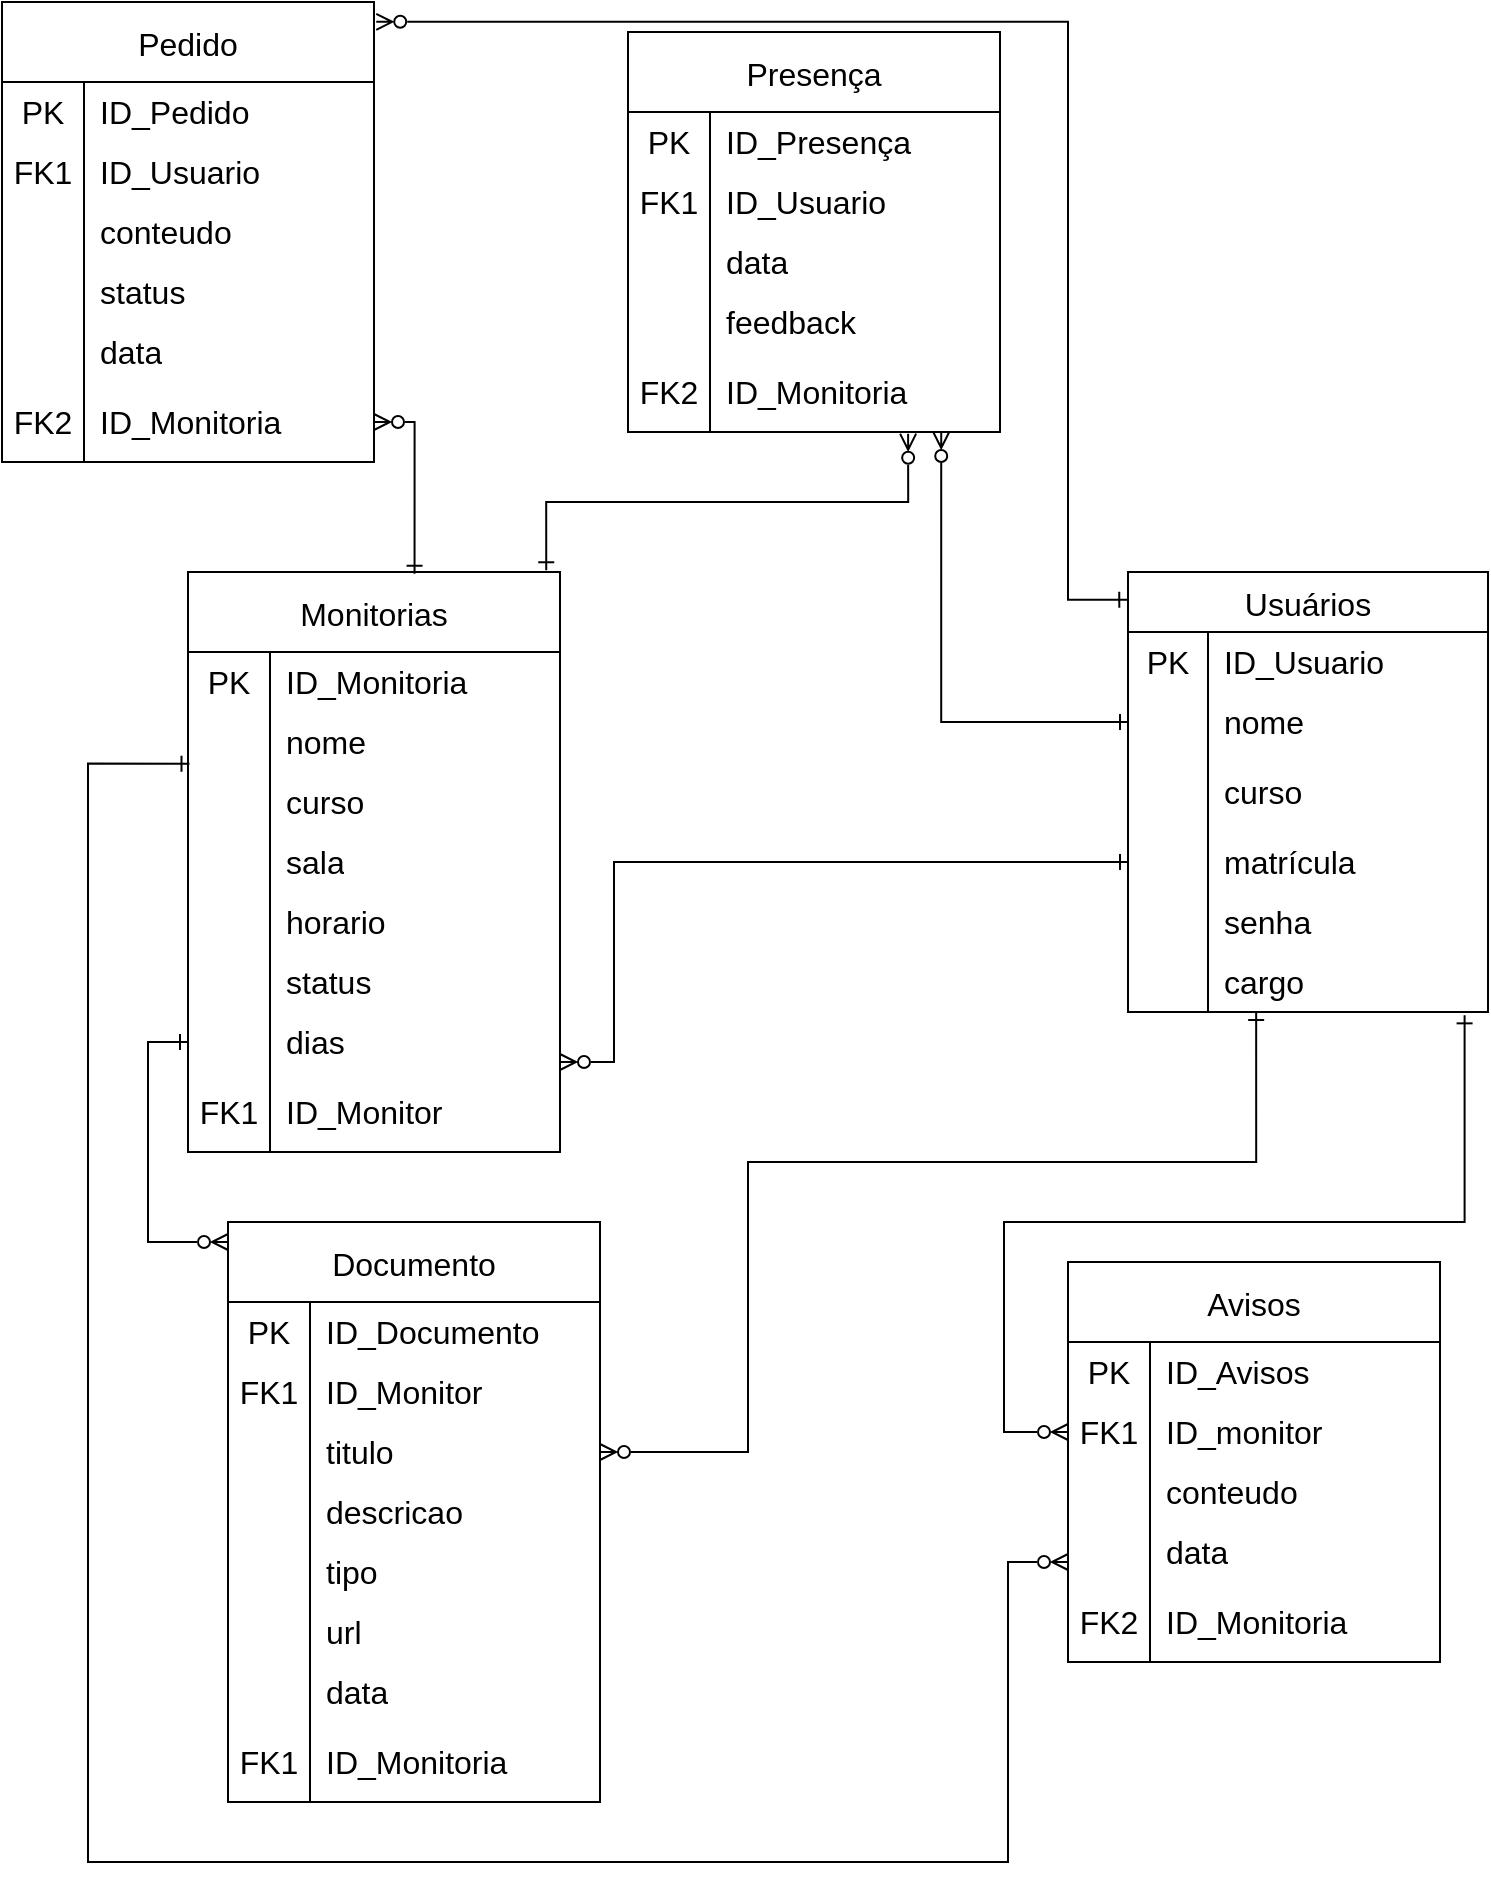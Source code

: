 <mxfile version="26.0.4">
  <diagram id="C5RBs43oDa-KdzZeNtuy" name="Page-1">
    <mxGraphModel dx="1442" dy="612" grid="1" gridSize="10" guides="1" tooltips="1" connect="1" arrows="1" fold="1" page="1" pageScale="1" pageWidth="827" pageHeight="1169" math="0" shadow="0">
      <root>
        <mxCell id="WIyWlLk6GJQsqaUBKTNV-0" />
        <mxCell id="WIyWlLk6GJQsqaUBKTNV-1" parent="WIyWlLk6GJQsqaUBKTNV-0" />
        <mxCell id="JU3mMP_-B4RgJ7NASJv0-0" value="Usuários" style="shape=table;startSize=30;container=1;collapsible=0;childLayout=tableLayout;fixedRows=1;rowLines=0;fontStyle=0;strokeColor=default;fontSize=16;" parent="WIyWlLk6GJQsqaUBKTNV-1" vertex="1">
          <mxGeometry x="590" y="315" width="180" height="220" as="geometry" />
        </mxCell>
        <mxCell id="JU3mMP_-B4RgJ7NASJv0-1" value="" style="shape=tableRow;horizontal=0;startSize=0;swimlaneHead=0;swimlaneBody=0;top=0;left=0;bottom=0;right=0;collapsible=0;dropTarget=0;fillColor=none;points=[[0,0.5],[1,0.5]];portConstraint=eastwest;strokeColor=inherit;fontSize=16;" parent="JU3mMP_-B4RgJ7NASJv0-0" vertex="1">
          <mxGeometry y="30" width="180" height="30" as="geometry" />
        </mxCell>
        <mxCell id="JU3mMP_-B4RgJ7NASJv0-2" value="PK" style="shape=partialRectangle;html=1;whiteSpace=wrap;connectable=0;fillColor=none;top=0;left=0;bottom=0;right=0;overflow=hidden;pointerEvents=1;strokeColor=inherit;fontSize=16;" parent="JU3mMP_-B4RgJ7NASJv0-1" vertex="1">
          <mxGeometry width="40" height="30" as="geometry">
            <mxRectangle width="40" height="30" as="alternateBounds" />
          </mxGeometry>
        </mxCell>
        <mxCell id="JU3mMP_-B4RgJ7NASJv0-3" value="ID_Usuario" style="shape=partialRectangle;html=1;whiteSpace=wrap;connectable=0;fillColor=none;top=0;left=0;bottom=0;right=0;align=left;spacingLeft=6;overflow=hidden;strokeColor=inherit;fontSize=16;" parent="JU3mMP_-B4RgJ7NASJv0-1" vertex="1">
          <mxGeometry x="40" width="140" height="30" as="geometry">
            <mxRectangle width="140" height="30" as="alternateBounds" />
          </mxGeometry>
        </mxCell>
        <mxCell id="JU3mMP_-B4RgJ7NASJv0-4" value="" style="shape=tableRow;horizontal=0;startSize=0;swimlaneHead=0;swimlaneBody=0;top=0;left=0;bottom=0;right=0;collapsible=0;dropTarget=0;fillColor=none;points=[[0,0.5],[1,0.5]];portConstraint=eastwest;strokeColor=inherit;fontSize=16;" parent="JU3mMP_-B4RgJ7NASJv0-0" vertex="1">
          <mxGeometry y="60" width="180" height="30" as="geometry" />
        </mxCell>
        <mxCell id="JU3mMP_-B4RgJ7NASJv0-5" value="" style="shape=partialRectangle;html=1;whiteSpace=wrap;connectable=0;fillColor=none;top=0;left=0;bottom=0;right=0;overflow=hidden;strokeColor=inherit;fontSize=16;" parent="JU3mMP_-B4RgJ7NASJv0-4" vertex="1">
          <mxGeometry width="40" height="30" as="geometry">
            <mxRectangle width="40" height="30" as="alternateBounds" />
          </mxGeometry>
        </mxCell>
        <mxCell id="JU3mMP_-B4RgJ7NASJv0-6" value="nome" style="shape=partialRectangle;html=1;whiteSpace=wrap;connectable=0;fillColor=none;top=0;left=0;bottom=0;right=0;align=left;spacingLeft=6;overflow=hidden;strokeColor=inherit;fontSize=16;" parent="JU3mMP_-B4RgJ7NASJv0-4" vertex="1">
          <mxGeometry x="40" width="140" height="30" as="geometry">
            <mxRectangle width="140" height="30" as="alternateBounds" />
          </mxGeometry>
        </mxCell>
        <mxCell id="JU3mMP_-B4RgJ7NASJv0-10" style="shape=tableRow;horizontal=0;startSize=0;swimlaneHead=0;swimlaneBody=0;top=0;left=0;bottom=0;right=0;collapsible=0;dropTarget=0;fillColor=none;points=[[0,0.5],[1,0.5]];portConstraint=eastwest;strokeColor=inherit;fontSize=16;" parent="JU3mMP_-B4RgJ7NASJv0-0" vertex="1">
          <mxGeometry y="90" width="180" height="40" as="geometry" />
        </mxCell>
        <mxCell id="JU3mMP_-B4RgJ7NASJv0-11" style="shape=partialRectangle;html=1;whiteSpace=wrap;connectable=0;fillColor=none;top=0;left=0;bottom=0;right=0;overflow=hidden;strokeColor=inherit;fontSize=16;" parent="JU3mMP_-B4RgJ7NASJv0-10" vertex="1">
          <mxGeometry width="40" height="40" as="geometry">
            <mxRectangle width="40" height="40" as="alternateBounds" />
          </mxGeometry>
        </mxCell>
        <mxCell id="JU3mMP_-B4RgJ7NASJv0-12" value="curso" style="shape=partialRectangle;html=1;whiteSpace=wrap;connectable=0;fillColor=none;top=0;left=0;bottom=0;right=0;align=left;spacingLeft=6;overflow=hidden;strokeColor=inherit;fontSize=16;" parent="JU3mMP_-B4RgJ7NASJv0-10" vertex="1">
          <mxGeometry x="40" width="140" height="40" as="geometry">
            <mxRectangle width="140" height="40" as="alternateBounds" />
          </mxGeometry>
        </mxCell>
        <mxCell id="m4w8iS2ZVK2ERI0gj8IS-0" style="shape=tableRow;horizontal=0;startSize=0;swimlaneHead=0;swimlaneBody=0;top=0;left=0;bottom=0;right=0;collapsible=0;dropTarget=0;fillColor=none;points=[[0,0.5],[1,0.5]];portConstraint=eastwest;strokeColor=inherit;fontSize=16;" parent="JU3mMP_-B4RgJ7NASJv0-0" vertex="1">
          <mxGeometry y="130" width="180" height="30" as="geometry" />
        </mxCell>
        <mxCell id="m4w8iS2ZVK2ERI0gj8IS-1" style="shape=partialRectangle;html=1;whiteSpace=wrap;connectable=0;fillColor=none;top=0;left=0;bottom=0;right=0;overflow=hidden;strokeColor=inherit;fontSize=16;" parent="m4w8iS2ZVK2ERI0gj8IS-0" vertex="1">
          <mxGeometry width="40" height="30" as="geometry">
            <mxRectangle width="40" height="30" as="alternateBounds" />
          </mxGeometry>
        </mxCell>
        <mxCell id="m4w8iS2ZVK2ERI0gj8IS-2" value="matrícula" style="shape=partialRectangle;html=1;whiteSpace=wrap;connectable=0;fillColor=none;top=0;left=0;bottom=0;right=0;align=left;spacingLeft=6;overflow=hidden;strokeColor=inherit;fontSize=16;" parent="m4w8iS2ZVK2ERI0gj8IS-0" vertex="1">
          <mxGeometry x="40" width="140" height="30" as="geometry">
            <mxRectangle width="140" height="30" as="alternateBounds" />
          </mxGeometry>
        </mxCell>
        <mxCell id="Z78j2aJNGGaOz6Y-Smdw-0" style="shape=tableRow;horizontal=0;startSize=0;swimlaneHead=0;swimlaneBody=0;top=0;left=0;bottom=0;right=0;collapsible=0;dropTarget=0;fillColor=none;points=[[0,0.5],[1,0.5]];portConstraint=eastwest;strokeColor=inherit;fontSize=16;" parent="JU3mMP_-B4RgJ7NASJv0-0" vertex="1">
          <mxGeometry y="160" width="180" height="30" as="geometry" />
        </mxCell>
        <mxCell id="Z78j2aJNGGaOz6Y-Smdw-1" style="shape=partialRectangle;html=1;whiteSpace=wrap;connectable=0;fillColor=none;top=0;left=0;bottom=0;right=0;overflow=hidden;strokeColor=inherit;fontSize=16;" parent="Z78j2aJNGGaOz6Y-Smdw-0" vertex="1">
          <mxGeometry width="40" height="30" as="geometry">
            <mxRectangle width="40" height="30" as="alternateBounds" />
          </mxGeometry>
        </mxCell>
        <mxCell id="Z78j2aJNGGaOz6Y-Smdw-2" value="senha" style="shape=partialRectangle;html=1;whiteSpace=wrap;connectable=0;fillColor=none;top=0;left=0;bottom=0;right=0;align=left;spacingLeft=6;overflow=hidden;strokeColor=inherit;fontSize=16;" parent="Z78j2aJNGGaOz6Y-Smdw-0" vertex="1">
          <mxGeometry x="40" width="140" height="30" as="geometry">
            <mxRectangle width="140" height="30" as="alternateBounds" />
          </mxGeometry>
        </mxCell>
        <mxCell id="m4w8iS2ZVK2ERI0gj8IS-6" style="shape=tableRow;horizontal=0;startSize=0;swimlaneHead=0;swimlaneBody=0;top=0;left=0;bottom=0;right=0;collapsible=0;dropTarget=0;fillColor=none;points=[[0,0.5],[1,0.5]];portConstraint=eastwest;strokeColor=inherit;fontSize=16;" parent="JU3mMP_-B4RgJ7NASJv0-0" vertex="1">
          <mxGeometry y="190" width="180" height="30" as="geometry" />
        </mxCell>
        <mxCell id="m4w8iS2ZVK2ERI0gj8IS-7" style="shape=partialRectangle;html=1;whiteSpace=wrap;connectable=0;fillColor=none;top=0;left=0;bottom=0;right=0;overflow=hidden;strokeColor=inherit;fontSize=16;" parent="m4w8iS2ZVK2ERI0gj8IS-6" vertex="1">
          <mxGeometry width="40" height="30" as="geometry">
            <mxRectangle width="40" height="30" as="alternateBounds" />
          </mxGeometry>
        </mxCell>
        <mxCell id="m4w8iS2ZVK2ERI0gj8IS-8" value="cargo" style="shape=partialRectangle;html=1;whiteSpace=wrap;connectable=0;fillColor=none;top=0;left=0;bottom=0;right=0;align=left;spacingLeft=6;overflow=hidden;strokeColor=inherit;fontSize=16;" parent="m4w8iS2ZVK2ERI0gj8IS-6" vertex="1">
          <mxGeometry x="40" width="140" height="30" as="geometry">
            <mxRectangle width="140" height="30" as="alternateBounds" />
          </mxGeometry>
        </mxCell>
        <mxCell id="m4w8iS2ZVK2ERI0gj8IS-9" value="Monitorias" style="shape=table;startSize=40;container=1;collapsible=0;childLayout=tableLayout;fixedRows=1;rowLines=0;fontStyle=0;strokeColor=default;fontSize=16;" parent="WIyWlLk6GJQsqaUBKTNV-1" vertex="1">
          <mxGeometry x="120" y="315" width="186" height="290" as="geometry" />
        </mxCell>
        <mxCell id="m4w8iS2ZVK2ERI0gj8IS-10" value="" style="shape=tableRow;horizontal=0;startSize=0;swimlaneHead=0;swimlaneBody=0;top=0;left=0;bottom=0;right=0;collapsible=0;dropTarget=0;fillColor=none;points=[[0,0.5],[1,0.5]];portConstraint=eastwest;strokeColor=inherit;fontSize=16;" parent="m4w8iS2ZVK2ERI0gj8IS-9" vertex="1">
          <mxGeometry y="40" width="186" height="30" as="geometry" />
        </mxCell>
        <mxCell id="m4w8iS2ZVK2ERI0gj8IS-11" value="PK" style="shape=partialRectangle;html=1;whiteSpace=wrap;connectable=0;fillColor=none;top=0;left=0;bottom=0;right=0;overflow=hidden;pointerEvents=1;strokeColor=inherit;fontSize=16;" parent="m4w8iS2ZVK2ERI0gj8IS-10" vertex="1">
          <mxGeometry width="41" height="30" as="geometry">
            <mxRectangle width="41" height="30" as="alternateBounds" />
          </mxGeometry>
        </mxCell>
        <mxCell id="m4w8iS2ZVK2ERI0gj8IS-12" value="ID_Monitoria" style="shape=partialRectangle;html=1;whiteSpace=wrap;connectable=0;fillColor=none;top=0;left=0;bottom=0;right=0;align=left;spacingLeft=6;overflow=hidden;strokeColor=inherit;fontSize=16;" parent="m4w8iS2ZVK2ERI0gj8IS-10" vertex="1">
          <mxGeometry x="41" width="145" height="30" as="geometry">
            <mxRectangle width="145" height="30" as="alternateBounds" />
          </mxGeometry>
        </mxCell>
        <mxCell id="m4w8iS2ZVK2ERI0gj8IS-13" value="" style="shape=tableRow;horizontal=0;startSize=0;swimlaneHead=0;swimlaneBody=0;top=0;left=0;bottom=0;right=0;collapsible=0;dropTarget=0;fillColor=none;points=[[0,0.5],[1,0.5]];portConstraint=eastwest;strokeColor=inherit;fontSize=16;" parent="m4w8iS2ZVK2ERI0gj8IS-9" vertex="1">
          <mxGeometry y="70" width="186" height="30" as="geometry" />
        </mxCell>
        <mxCell id="m4w8iS2ZVK2ERI0gj8IS-14" value="" style="shape=partialRectangle;html=1;whiteSpace=wrap;connectable=0;fillColor=none;top=0;left=0;bottom=0;right=0;overflow=hidden;strokeColor=inherit;fontSize=16;" parent="m4w8iS2ZVK2ERI0gj8IS-13" vertex="1">
          <mxGeometry width="41" height="30" as="geometry">
            <mxRectangle width="41" height="30" as="alternateBounds" />
          </mxGeometry>
        </mxCell>
        <mxCell id="m4w8iS2ZVK2ERI0gj8IS-15" value="nome" style="shape=partialRectangle;html=1;whiteSpace=wrap;connectable=0;fillColor=none;top=0;left=0;bottom=0;right=0;align=left;spacingLeft=6;overflow=hidden;strokeColor=inherit;fontSize=16;" parent="m4w8iS2ZVK2ERI0gj8IS-13" vertex="1">
          <mxGeometry x="41" width="145" height="30" as="geometry">
            <mxRectangle width="145" height="30" as="alternateBounds" />
          </mxGeometry>
        </mxCell>
        <mxCell id="m4w8iS2ZVK2ERI0gj8IS-16" value="" style="shape=tableRow;horizontal=0;startSize=0;swimlaneHead=0;swimlaneBody=0;top=0;left=0;bottom=0;right=0;collapsible=0;dropTarget=0;fillColor=none;points=[[0,0.5],[1,0.5]];portConstraint=eastwest;strokeColor=inherit;fontSize=16;" parent="m4w8iS2ZVK2ERI0gj8IS-9" vertex="1">
          <mxGeometry y="100" width="186" height="30" as="geometry" />
        </mxCell>
        <mxCell id="m4w8iS2ZVK2ERI0gj8IS-17" value="" style="shape=partialRectangle;html=1;whiteSpace=wrap;connectable=0;fillColor=none;top=0;left=0;bottom=0;right=0;overflow=hidden;strokeColor=inherit;fontSize=16;" parent="m4w8iS2ZVK2ERI0gj8IS-16" vertex="1">
          <mxGeometry width="41" height="30" as="geometry">
            <mxRectangle width="41" height="30" as="alternateBounds" />
          </mxGeometry>
        </mxCell>
        <mxCell id="m4w8iS2ZVK2ERI0gj8IS-18" value="curso" style="shape=partialRectangle;html=1;whiteSpace=wrap;connectable=0;fillColor=none;top=0;left=0;bottom=0;right=0;align=left;spacingLeft=6;overflow=hidden;strokeColor=inherit;fontSize=16;" parent="m4w8iS2ZVK2ERI0gj8IS-16" vertex="1">
          <mxGeometry x="41" width="145" height="30" as="geometry">
            <mxRectangle width="145" height="30" as="alternateBounds" />
          </mxGeometry>
        </mxCell>
        <mxCell id="77PuZ9h0UCfGoOhyIvFu-3" style="shape=tableRow;horizontal=0;startSize=0;swimlaneHead=0;swimlaneBody=0;top=0;left=0;bottom=0;right=0;collapsible=0;dropTarget=0;fillColor=none;points=[[0,0.5],[1,0.5]];portConstraint=eastwest;strokeColor=inherit;fontSize=16;" parent="m4w8iS2ZVK2ERI0gj8IS-9" vertex="1">
          <mxGeometry y="130" width="186" height="30" as="geometry" />
        </mxCell>
        <mxCell id="77PuZ9h0UCfGoOhyIvFu-4" style="shape=partialRectangle;html=1;whiteSpace=wrap;connectable=0;fillColor=none;top=0;left=0;bottom=0;right=0;overflow=hidden;strokeColor=inherit;fontSize=16;" parent="77PuZ9h0UCfGoOhyIvFu-3" vertex="1">
          <mxGeometry width="41" height="30" as="geometry">
            <mxRectangle width="41" height="30" as="alternateBounds" />
          </mxGeometry>
        </mxCell>
        <mxCell id="77PuZ9h0UCfGoOhyIvFu-5" value="sala" style="shape=partialRectangle;html=1;whiteSpace=wrap;connectable=0;fillColor=none;top=0;left=0;bottom=0;right=0;align=left;spacingLeft=6;overflow=hidden;strokeColor=inherit;fontSize=16;" parent="77PuZ9h0UCfGoOhyIvFu-3" vertex="1">
          <mxGeometry x="41" width="145" height="30" as="geometry">
            <mxRectangle width="145" height="30" as="alternateBounds" />
          </mxGeometry>
        </mxCell>
        <mxCell id="77PuZ9h0UCfGoOhyIvFu-6" style="shape=tableRow;horizontal=0;startSize=0;swimlaneHead=0;swimlaneBody=0;top=0;left=0;bottom=0;right=0;collapsible=0;dropTarget=0;fillColor=none;points=[[0,0.5],[1,0.5]];portConstraint=eastwest;strokeColor=inherit;fontSize=16;" parent="m4w8iS2ZVK2ERI0gj8IS-9" vertex="1">
          <mxGeometry y="160" width="186" height="30" as="geometry" />
        </mxCell>
        <mxCell id="77PuZ9h0UCfGoOhyIvFu-7" style="shape=partialRectangle;html=1;whiteSpace=wrap;connectable=0;fillColor=none;top=0;left=0;bottom=0;right=0;overflow=hidden;strokeColor=inherit;fontSize=16;" parent="77PuZ9h0UCfGoOhyIvFu-6" vertex="1">
          <mxGeometry width="41" height="30" as="geometry">
            <mxRectangle width="41" height="30" as="alternateBounds" />
          </mxGeometry>
        </mxCell>
        <mxCell id="77PuZ9h0UCfGoOhyIvFu-8" value="horario" style="shape=partialRectangle;html=1;whiteSpace=wrap;connectable=0;fillColor=none;top=0;left=0;bottom=0;right=0;align=left;spacingLeft=6;overflow=hidden;strokeColor=inherit;fontSize=16;" parent="77PuZ9h0UCfGoOhyIvFu-6" vertex="1">
          <mxGeometry x="41" width="145" height="30" as="geometry">
            <mxRectangle width="145" height="30" as="alternateBounds" />
          </mxGeometry>
        </mxCell>
        <mxCell id="31cqdNjNfI6xvT71qop8-0" style="shape=tableRow;horizontal=0;startSize=0;swimlaneHead=0;swimlaneBody=0;top=0;left=0;bottom=0;right=0;collapsible=0;dropTarget=0;fillColor=none;points=[[0,0.5],[1,0.5]];portConstraint=eastwest;strokeColor=inherit;fontSize=16;" parent="m4w8iS2ZVK2ERI0gj8IS-9" vertex="1">
          <mxGeometry y="190" width="186" height="30" as="geometry" />
        </mxCell>
        <mxCell id="31cqdNjNfI6xvT71qop8-1" style="shape=partialRectangle;html=1;whiteSpace=wrap;connectable=0;fillColor=none;top=0;left=0;bottom=0;right=0;overflow=hidden;strokeColor=inherit;fontSize=16;" parent="31cqdNjNfI6xvT71qop8-0" vertex="1">
          <mxGeometry width="41" height="30" as="geometry">
            <mxRectangle width="41" height="30" as="alternateBounds" />
          </mxGeometry>
        </mxCell>
        <mxCell id="31cqdNjNfI6xvT71qop8-2" value="status" style="shape=partialRectangle;html=1;whiteSpace=wrap;connectable=0;fillColor=none;top=0;left=0;bottom=0;right=0;align=left;spacingLeft=6;overflow=hidden;strokeColor=inherit;fontSize=16;" parent="31cqdNjNfI6xvT71qop8-0" vertex="1">
          <mxGeometry x="41" width="145" height="30" as="geometry">
            <mxRectangle width="145" height="30" as="alternateBounds" />
          </mxGeometry>
        </mxCell>
        <mxCell id="yktCozV0kzK8QpMwh6Iu-0" style="shape=tableRow;horizontal=0;startSize=0;swimlaneHead=0;swimlaneBody=0;top=0;left=0;bottom=0;right=0;collapsible=0;dropTarget=0;fillColor=none;points=[[0,0.5],[1,0.5]];portConstraint=eastwest;strokeColor=inherit;fontSize=16;" parent="m4w8iS2ZVK2ERI0gj8IS-9" vertex="1">
          <mxGeometry y="220" width="186" height="30" as="geometry" />
        </mxCell>
        <mxCell id="yktCozV0kzK8QpMwh6Iu-1" style="shape=partialRectangle;html=1;whiteSpace=wrap;connectable=0;fillColor=none;top=0;left=0;bottom=0;right=0;overflow=hidden;strokeColor=inherit;fontSize=16;" parent="yktCozV0kzK8QpMwh6Iu-0" vertex="1">
          <mxGeometry width="41" height="30" as="geometry">
            <mxRectangle width="41" height="30" as="alternateBounds" />
          </mxGeometry>
        </mxCell>
        <mxCell id="yktCozV0kzK8QpMwh6Iu-2" value="dias" style="shape=partialRectangle;html=1;whiteSpace=wrap;connectable=0;fillColor=none;top=0;left=0;bottom=0;right=0;align=left;spacingLeft=6;overflow=hidden;strokeColor=inherit;fontSize=16;" parent="yktCozV0kzK8QpMwh6Iu-0" vertex="1">
          <mxGeometry x="41" width="145" height="30" as="geometry">
            <mxRectangle width="145" height="30" as="alternateBounds" />
          </mxGeometry>
        </mxCell>
        <mxCell id="m4w8iS2ZVK2ERI0gj8IS-19" style="shape=tableRow;horizontal=0;startSize=0;swimlaneHead=0;swimlaneBody=0;top=0;left=0;bottom=0;right=0;collapsible=0;dropTarget=0;fillColor=none;points=[[0,0.5],[1,0.5]];portConstraint=eastwest;strokeColor=inherit;fontSize=16;" parent="m4w8iS2ZVK2ERI0gj8IS-9" vertex="1">
          <mxGeometry y="250" width="186" height="40" as="geometry" />
        </mxCell>
        <mxCell id="m4w8iS2ZVK2ERI0gj8IS-20" value="FK1" style="shape=partialRectangle;html=1;whiteSpace=wrap;connectable=0;fillColor=none;top=0;left=0;bottom=0;right=0;overflow=hidden;strokeColor=inherit;fontSize=16;" parent="m4w8iS2ZVK2ERI0gj8IS-19" vertex="1">
          <mxGeometry width="41" height="40" as="geometry">
            <mxRectangle width="41" height="40" as="alternateBounds" />
          </mxGeometry>
        </mxCell>
        <mxCell id="m4w8iS2ZVK2ERI0gj8IS-21" value="ID_Monitor" style="shape=partialRectangle;html=1;whiteSpace=wrap;connectable=0;fillColor=none;top=0;left=0;bottom=0;right=0;align=left;spacingLeft=6;overflow=hidden;strokeColor=inherit;fontSize=16;" parent="m4w8iS2ZVK2ERI0gj8IS-19" vertex="1">
          <mxGeometry x="41" width="145" height="40" as="geometry">
            <mxRectangle width="145" height="40" as="alternateBounds" />
          </mxGeometry>
        </mxCell>
        <mxCell id="PUIH8ed5pdRq6CB4zG9S-23" value="Documento" style="shape=table;startSize=40;container=1;collapsible=0;childLayout=tableLayout;fixedRows=1;rowLines=0;fontStyle=0;strokeColor=default;fontSize=16;" parent="WIyWlLk6GJQsqaUBKTNV-1" vertex="1">
          <mxGeometry x="140" y="640" width="186" height="290" as="geometry" />
        </mxCell>
        <mxCell id="PUIH8ed5pdRq6CB4zG9S-24" value="" style="shape=tableRow;horizontal=0;startSize=0;swimlaneHead=0;swimlaneBody=0;top=0;left=0;bottom=0;right=0;collapsible=0;dropTarget=0;fillColor=none;points=[[0,0.5],[1,0.5]];portConstraint=eastwest;strokeColor=inherit;fontSize=16;" parent="PUIH8ed5pdRq6CB4zG9S-23" vertex="1">
          <mxGeometry y="40" width="186" height="30" as="geometry" />
        </mxCell>
        <mxCell id="PUIH8ed5pdRq6CB4zG9S-25" value="PK" style="shape=partialRectangle;html=1;whiteSpace=wrap;connectable=0;fillColor=none;top=0;left=0;bottom=0;right=0;overflow=hidden;pointerEvents=1;strokeColor=inherit;fontSize=16;" parent="PUIH8ed5pdRq6CB4zG9S-24" vertex="1">
          <mxGeometry width="41" height="30" as="geometry">
            <mxRectangle width="41" height="30" as="alternateBounds" />
          </mxGeometry>
        </mxCell>
        <mxCell id="PUIH8ed5pdRq6CB4zG9S-26" value="ID_Documento" style="shape=partialRectangle;html=1;whiteSpace=wrap;connectable=0;fillColor=none;top=0;left=0;bottom=0;right=0;align=left;spacingLeft=6;overflow=hidden;strokeColor=inherit;fontSize=16;" parent="PUIH8ed5pdRq6CB4zG9S-24" vertex="1">
          <mxGeometry x="41" width="145" height="30" as="geometry">
            <mxRectangle width="145" height="30" as="alternateBounds" />
          </mxGeometry>
        </mxCell>
        <mxCell id="PUIH8ed5pdRq6CB4zG9S-27" value="" style="shape=tableRow;horizontal=0;startSize=0;swimlaneHead=0;swimlaneBody=0;top=0;left=0;bottom=0;right=0;collapsible=0;dropTarget=0;fillColor=none;points=[[0,0.5],[1,0.5]];portConstraint=eastwest;strokeColor=inherit;fontSize=16;" parent="PUIH8ed5pdRq6CB4zG9S-23" vertex="1">
          <mxGeometry y="70" width="186" height="30" as="geometry" />
        </mxCell>
        <mxCell id="PUIH8ed5pdRq6CB4zG9S-28" value="FK1" style="shape=partialRectangle;html=1;whiteSpace=wrap;connectable=0;fillColor=none;top=0;left=0;bottom=0;right=0;overflow=hidden;strokeColor=inherit;fontSize=16;" parent="PUIH8ed5pdRq6CB4zG9S-27" vertex="1">
          <mxGeometry width="41" height="30" as="geometry">
            <mxRectangle width="41" height="30" as="alternateBounds" />
          </mxGeometry>
        </mxCell>
        <mxCell id="PUIH8ed5pdRq6CB4zG9S-29" value="ID_Monitor" style="shape=partialRectangle;html=1;whiteSpace=wrap;connectable=0;fillColor=none;top=0;left=0;bottom=0;right=0;align=left;spacingLeft=6;overflow=hidden;strokeColor=inherit;fontSize=16;" parent="PUIH8ed5pdRq6CB4zG9S-27" vertex="1">
          <mxGeometry x="41" width="145" height="30" as="geometry">
            <mxRectangle width="145" height="30" as="alternateBounds" />
          </mxGeometry>
        </mxCell>
        <mxCell id="PUIH8ed5pdRq6CB4zG9S-30" value="" style="shape=tableRow;horizontal=0;startSize=0;swimlaneHead=0;swimlaneBody=0;top=0;left=0;bottom=0;right=0;collapsible=0;dropTarget=0;fillColor=none;points=[[0,0.5],[1,0.5]];portConstraint=eastwest;strokeColor=inherit;fontSize=16;" parent="PUIH8ed5pdRq6CB4zG9S-23" vertex="1">
          <mxGeometry y="100" width="186" height="30" as="geometry" />
        </mxCell>
        <mxCell id="PUIH8ed5pdRq6CB4zG9S-31" value="" style="shape=partialRectangle;html=1;whiteSpace=wrap;connectable=0;fillColor=none;top=0;left=0;bottom=0;right=0;overflow=hidden;strokeColor=inherit;fontSize=16;" parent="PUIH8ed5pdRq6CB4zG9S-30" vertex="1">
          <mxGeometry width="41" height="30" as="geometry">
            <mxRectangle width="41" height="30" as="alternateBounds" />
          </mxGeometry>
        </mxCell>
        <mxCell id="PUIH8ed5pdRq6CB4zG9S-32" value="titulo" style="shape=partialRectangle;html=1;whiteSpace=wrap;connectable=0;fillColor=none;top=0;left=0;bottom=0;right=0;align=left;spacingLeft=6;overflow=hidden;strokeColor=inherit;fontSize=16;" parent="PUIH8ed5pdRq6CB4zG9S-30" vertex="1">
          <mxGeometry x="41" width="145" height="30" as="geometry">
            <mxRectangle width="145" height="30" as="alternateBounds" />
          </mxGeometry>
        </mxCell>
        <mxCell id="PUIH8ed5pdRq6CB4zG9S-33" style="shape=tableRow;horizontal=0;startSize=0;swimlaneHead=0;swimlaneBody=0;top=0;left=0;bottom=0;right=0;collapsible=0;dropTarget=0;fillColor=none;points=[[0,0.5],[1,0.5]];portConstraint=eastwest;strokeColor=inherit;fontSize=16;" parent="PUIH8ed5pdRq6CB4zG9S-23" vertex="1">
          <mxGeometry y="130" width="186" height="30" as="geometry" />
        </mxCell>
        <mxCell id="PUIH8ed5pdRq6CB4zG9S-34" style="shape=partialRectangle;html=1;whiteSpace=wrap;connectable=0;fillColor=none;top=0;left=0;bottom=0;right=0;overflow=hidden;strokeColor=inherit;fontSize=16;" parent="PUIH8ed5pdRq6CB4zG9S-33" vertex="1">
          <mxGeometry width="41" height="30" as="geometry">
            <mxRectangle width="41" height="30" as="alternateBounds" />
          </mxGeometry>
        </mxCell>
        <mxCell id="PUIH8ed5pdRq6CB4zG9S-35" value="descricao" style="shape=partialRectangle;html=1;whiteSpace=wrap;connectable=0;fillColor=none;top=0;left=0;bottom=0;right=0;align=left;spacingLeft=6;overflow=hidden;strokeColor=inherit;fontSize=16;" parent="PUIH8ed5pdRq6CB4zG9S-33" vertex="1">
          <mxGeometry x="41" width="145" height="30" as="geometry">
            <mxRectangle width="145" height="30" as="alternateBounds" />
          </mxGeometry>
        </mxCell>
        <mxCell id="PUIH8ed5pdRq6CB4zG9S-129" style="shape=tableRow;horizontal=0;startSize=0;swimlaneHead=0;swimlaneBody=0;top=0;left=0;bottom=0;right=0;collapsible=0;dropTarget=0;fillColor=none;points=[[0,0.5],[1,0.5]];portConstraint=eastwest;strokeColor=inherit;fontSize=16;" parent="PUIH8ed5pdRq6CB4zG9S-23" vertex="1">
          <mxGeometry y="160" width="186" height="30" as="geometry" />
        </mxCell>
        <mxCell id="PUIH8ed5pdRq6CB4zG9S-130" style="shape=partialRectangle;html=1;whiteSpace=wrap;connectable=0;fillColor=none;top=0;left=0;bottom=0;right=0;overflow=hidden;strokeColor=inherit;fontSize=16;" parent="PUIH8ed5pdRq6CB4zG9S-129" vertex="1">
          <mxGeometry width="41" height="30" as="geometry">
            <mxRectangle width="41" height="30" as="alternateBounds" />
          </mxGeometry>
        </mxCell>
        <mxCell id="PUIH8ed5pdRq6CB4zG9S-131" value="tipo" style="shape=partialRectangle;html=1;whiteSpace=wrap;connectable=0;fillColor=none;top=0;left=0;bottom=0;right=0;align=left;spacingLeft=6;overflow=hidden;strokeColor=inherit;fontSize=16;" parent="PUIH8ed5pdRq6CB4zG9S-129" vertex="1">
          <mxGeometry x="41" width="145" height="30" as="geometry">
            <mxRectangle width="145" height="30" as="alternateBounds" />
          </mxGeometry>
        </mxCell>
        <mxCell id="PUIH8ed5pdRq6CB4zG9S-126" style="shape=tableRow;horizontal=0;startSize=0;swimlaneHead=0;swimlaneBody=0;top=0;left=0;bottom=0;right=0;collapsible=0;dropTarget=0;fillColor=none;points=[[0,0.5],[1,0.5]];portConstraint=eastwest;strokeColor=inherit;fontSize=16;" parent="PUIH8ed5pdRq6CB4zG9S-23" vertex="1">
          <mxGeometry y="190" width="186" height="30" as="geometry" />
        </mxCell>
        <mxCell id="PUIH8ed5pdRq6CB4zG9S-127" style="shape=partialRectangle;html=1;whiteSpace=wrap;connectable=0;fillColor=none;top=0;left=0;bottom=0;right=0;overflow=hidden;strokeColor=inherit;fontSize=16;" parent="PUIH8ed5pdRq6CB4zG9S-126" vertex="1">
          <mxGeometry width="41" height="30" as="geometry">
            <mxRectangle width="41" height="30" as="alternateBounds" />
          </mxGeometry>
        </mxCell>
        <mxCell id="PUIH8ed5pdRq6CB4zG9S-128" value="url" style="shape=partialRectangle;html=1;whiteSpace=wrap;connectable=0;fillColor=none;top=0;left=0;bottom=0;right=0;align=left;spacingLeft=6;overflow=hidden;strokeColor=inherit;fontSize=16;" parent="PUIH8ed5pdRq6CB4zG9S-126" vertex="1">
          <mxGeometry x="41" width="145" height="30" as="geometry">
            <mxRectangle width="145" height="30" as="alternateBounds" />
          </mxGeometry>
        </mxCell>
        <mxCell id="PUIH8ed5pdRq6CB4zG9S-123" style="shape=tableRow;horizontal=0;startSize=0;swimlaneHead=0;swimlaneBody=0;top=0;left=0;bottom=0;right=0;collapsible=0;dropTarget=0;fillColor=none;points=[[0,0.5],[1,0.5]];portConstraint=eastwest;strokeColor=inherit;fontSize=16;" parent="PUIH8ed5pdRq6CB4zG9S-23" vertex="1">
          <mxGeometry y="220" width="186" height="30" as="geometry" />
        </mxCell>
        <mxCell id="PUIH8ed5pdRq6CB4zG9S-124" style="shape=partialRectangle;html=1;whiteSpace=wrap;connectable=0;fillColor=none;top=0;left=0;bottom=0;right=0;overflow=hidden;strokeColor=inherit;fontSize=16;" parent="PUIH8ed5pdRq6CB4zG9S-123" vertex="1">
          <mxGeometry width="41" height="30" as="geometry">
            <mxRectangle width="41" height="30" as="alternateBounds" />
          </mxGeometry>
        </mxCell>
        <mxCell id="PUIH8ed5pdRq6CB4zG9S-125" value="data" style="shape=partialRectangle;html=1;whiteSpace=wrap;connectable=0;fillColor=none;top=0;left=0;bottom=0;right=0;align=left;spacingLeft=6;overflow=hidden;strokeColor=inherit;fontSize=16;" parent="PUIH8ed5pdRq6CB4zG9S-123" vertex="1">
          <mxGeometry x="41" width="145" height="30" as="geometry">
            <mxRectangle width="145" height="30" as="alternateBounds" />
          </mxGeometry>
        </mxCell>
        <mxCell id="PUIH8ed5pdRq6CB4zG9S-36" style="shape=tableRow;horizontal=0;startSize=0;swimlaneHead=0;swimlaneBody=0;top=0;left=0;bottom=0;right=0;collapsible=0;dropTarget=0;fillColor=none;points=[[0,0.5],[1,0.5]];portConstraint=eastwest;strokeColor=inherit;fontSize=16;" parent="PUIH8ed5pdRq6CB4zG9S-23" vertex="1">
          <mxGeometry y="250" width="186" height="40" as="geometry" />
        </mxCell>
        <mxCell id="PUIH8ed5pdRq6CB4zG9S-37" value="FK1" style="shape=partialRectangle;html=1;whiteSpace=wrap;connectable=0;fillColor=none;top=0;left=0;bottom=0;right=0;overflow=hidden;strokeColor=inherit;fontSize=16;" parent="PUIH8ed5pdRq6CB4zG9S-36" vertex="1">
          <mxGeometry width="41" height="40" as="geometry">
            <mxRectangle width="41" height="40" as="alternateBounds" />
          </mxGeometry>
        </mxCell>
        <mxCell id="PUIH8ed5pdRq6CB4zG9S-38" value="ID_Monitoria" style="shape=partialRectangle;html=1;whiteSpace=wrap;connectable=0;fillColor=none;top=0;left=0;bottom=0;right=0;align=left;spacingLeft=6;overflow=hidden;strokeColor=inherit;fontSize=16;" parent="PUIH8ed5pdRq6CB4zG9S-36" vertex="1">
          <mxGeometry x="41" width="145" height="40" as="geometry">
            <mxRectangle width="145" height="40" as="alternateBounds" />
          </mxGeometry>
        </mxCell>
        <mxCell id="PUIH8ed5pdRq6CB4zG9S-71" value="Presença" style="shape=table;startSize=40;container=1;collapsible=0;childLayout=tableLayout;fixedRows=1;rowLines=0;fontStyle=0;strokeColor=default;fontSize=16;" parent="WIyWlLk6GJQsqaUBKTNV-1" vertex="1">
          <mxGeometry x="340" y="45" width="186" height="200" as="geometry" />
        </mxCell>
        <mxCell id="PUIH8ed5pdRq6CB4zG9S-72" value="" style="shape=tableRow;horizontal=0;startSize=0;swimlaneHead=0;swimlaneBody=0;top=0;left=0;bottom=0;right=0;collapsible=0;dropTarget=0;fillColor=none;points=[[0,0.5],[1,0.5]];portConstraint=eastwest;strokeColor=inherit;fontSize=16;" parent="PUIH8ed5pdRq6CB4zG9S-71" vertex="1">
          <mxGeometry y="40" width="186" height="30" as="geometry" />
        </mxCell>
        <mxCell id="PUIH8ed5pdRq6CB4zG9S-73" value="PK" style="shape=partialRectangle;html=1;whiteSpace=wrap;connectable=0;fillColor=none;top=0;left=0;bottom=0;right=0;overflow=hidden;pointerEvents=1;strokeColor=inherit;fontSize=16;" parent="PUIH8ed5pdRq6CB4zG9S-72" vertex="1">
          <mxGeometry width="41" height="30" as="geometry">
            <mxRectangle width="41" height="30" as="alternateBounds" />
          </mxGeometry>
        </mxCell>
        <mxCell id="PUIH8ed5pdRq6CB4zG9S-74" value="ID_Presença" style="shape=partialRectangle;html=1;whiteSpace=wrap;connectable=0;fillColor=none;top=0;left=0;bottom=0;right=0;align=left;spacingLeft=6;overflow=hidden;strokeColor=inherit;fontSize=16;" parent="PUIH8ed5pdRq6CB4zG9S-72" vertex="1">
          <mxGeometry x="41" width="145" height="30" as="geometry">
            <mxRectangle width="145" height="30" as="alternateBounds" />
          </mxGeometry>
        </mxCell>
        <mxCell id="PUIH8ed5pdRq6CB4zG9S-75" value="" style="shape=tableRow;horizontal=0;startSize=0;swimlaneHead=0;swimlaneBody=0;top=0;left=0;bottom=0;right=0;collapsible=0;dropTarget=0;fillColor=none;points=[[0,0.5],[1,0.5]];portConstraint=eastwest;strokeColor=inherit;fontSize=16;" parent="PUIH8ed5pdRq6CB4zG9S-71" vertex="1">
          <mxGeometry y="70" width="186" height="30" as="geometry" />
        </mxCell>
        <mxCell id="PUIH8ed5pdRq6CB4zG9S-76" value="FK1" style="shape=partialRectangle;html=1;whiteSpace=wrap;connectable=0;fillColor=none;top=0;left=0;bottom=0;right=0;overflow=hidden;strokeColor=inherit;fontSize=16;" parent="PUIH8ed5pdRq6CB4zG9S-75" vertex="1">
          <mxGeometry width="41" height="30" as="geometry">
            <mxRectangle width="41" height="30" as="alternateBounds" />
          </mxGeometry>
        </mxCell>
        <mxCell id="PUIH8ed5pdRq6CB4zG9S-77" value="ID_Usuario" style="shape=partialRectangle;html=1;whiteSpace=wrap;connectable=0;fillColor=none;top=0;left=0;bottom=0;right=0;align=left;spacingLeft=6;overflow=hidden;strokeColor=inherit;fontSize=16;" parent="PUIH8ed5pdRq6CB4zG9S-75" vertex="1">
          <mxGeometry x="41" width="145" height="30" as="geometry">
            <mxRectangle width="145" height="30" as="alternateBounds" />
          </mxGeometry>
        </mxCell>
        <mxCell id="PUIH8ed5pdRq6CB4zG9S-78" value="" style="shape=tableRow;horizontal=0;startSize=0;swimlaneHead=0;swimlaneBody=0;top=0;left=0;bottom=0;right=0;collapsible=0;dropTarget=0;fillColor=none;points=[[0,0.5],[1,0.5]];portConstraint=eastwest;strokeColor=inherit;fontSize=16;" parent="PUIH8ed5pdRq6CB4zG9S-71" vertex="1">
          <mxGeometry y="100" width="186" height="30" as="geometry" />
        </mxCell>
        <mxCell id="PUIH8ed5pdRq6CB4zG9S-79" value="" style="shape=partialRectangle;html=1;whiteSpace=wrap;connectable=0;fillColor=none;top=0;left=0;bottom=0;right=0;overflow=hidden;strokeColor=inherit;fontSize=16;" parent="PUIH8ed5pdRq6CB4zG9S-78" vertex="1">
          <mxGeometry width="41" height="30" as="geometry">
            <mxRectangle width="41" height="30" as="alternateBounds" />
          </mxGeometry>
        </mxCell>
        <mxCell id="PUIH8ed5pdRq6CB4zG9S-80" value="data" style="shape=partialRectangle;html=1;whiteSpace=wrap;connectable=0;fillColor=none;top=0;left=0;bottom=0;right=0;align=left;spacingLeft=6;overflow=hidden;strokeColor=inherit;fontSize=16;" parent="PUIH8ed5pdRq6CB4zG9S-78" vertex="1">
          <mxGeometry x="41" width="145" height="30" as="geometry">
            <mxRectangle width="145" height="30" as="alternateBounds" />
          </mxGeometry>
        </mxCell>
        <mxCell id="PUIH8ed5pdRq6CB4zG9S-81" style="shape=tableRow;horizontal=0;startSize=0;swimlaneHead=0;swimlaneBody=0;top=0;left=0;bottom=0;right=0;collapsible=0;dropTarget=0;fillColor=none;points=[[0,0.5],[1,0.5]];portConstraint=eastwest;strokeColor=inherit;fontSize=16;" parent="PUIH8ed5pdRq6CB4zG9S-71" vertex="1">
          <mxGeometry y="130" width="186" height="30" as="geometry" />
        </mxCell>
        <mxCell id="PUIH8ed5pdRq6CB4zG9S-82" style="shape=partialRectangle;html=1;whiteSpace=wrap;connectable=0;fillColor=none;top=0;left=0;bottom=0;right=0;overflow=hidden;strokeColor=inherit;fontSize=16;" parent="PUIH8ed5pdRq6CB4zG9S-81" vertex="1">
          <mxGeometry width="41" height="30" as="geometry">
            <mxRectangle width="41" height="30" as="alternateBounds" />
          </mxGeometry>
        </mxCell>
        <mxCell id="PUIH8ed5pdRq6CB4zG9S-83" value="feedback" style="shape=partialRectangle;html=1;whiteSpace=wrap;connectable=0;fillColor=none;top=0;left=0;bottom=0;right=0;align=left;spacingLeft=6;overflow=hidden;strokeColor=inherit;fontSize=16;" parent="PUIH8ed5pdRq6CB4zG9S-81" vertex="1">
          <mxGeometry x="41" width="145" height="30" as="geometry">
            <mxRectangle width="145" height="30" as="alternateBounds" />
          </mxGeometry>
        </mxCell>
        <mxCell id="PUIH8ed5pdRq6CB4zG9S-84" style="shape=tableRow;horizontal=0;startSize=0;swimlaneHead=0;swimlaneBody=0;top=0;left=0;bottom=0;right=0;collapsible=0;dropTarget=0;fillColor=none;points=[[0,0.5],[1,0.5]];portConstraint=eastwest;strokeColor=inherit;fontSize=16;" parent="PUIH8ed5pdRq6CB4zG9S-71" vertex="1">
          <mxGeometry y="160" width="186" height="40" as="geometry" />
        </mxCell>
        <mxCell id="PUIH8ed5pdRq6CB4zG9S-85" value="FK2" style="shape=partialRectangle;html=1;whiteSpace=wrap;connectable=0;fillColor=none;top=0;left=0;bottom=0;right=0;overflow=hidden;strokeColor=inherit;fontSize=16;" parent="PUIH8ed5pdRq6CB4zG9S-84" vertex="1">
          <mxGeometry width="41" height="40" as="geometry">
            <mxRectangle width="41" height="40" as="alternateBounds" />
          </mxGeometry>
        </mxCell>
        <mxCell id="PUIH8ed5pdRq6CB4zG9S-86" value="ID_Monitoria" style="shape=partialRectangle;html=1;whiteSpace=wrap;connectable=0;fillColor=none;top=0;left=0;bottom=0;right=0;align=left;spacingLeft=6;overflow=hidden;strokeColor=inherit;fontSize=16;" parent="PUIH8ed5pdRq6CB4zG9S-84" vertex="1">
          <mxGeometry x="41" width="145" height="40" as="geometry">
            <mxRectangle width="145" height="40" as="alternateBounds" />
          </mxGeometry>
        </mxCell>
        <mxCell id="PUIH8ed5pdRq6CB4zG9S-107" value="Avisos" style="shape=table;startSize=40;container=1;collapsible=0;childLayout=tableLayout;fixedRows=1;rowLines=0;fontStyle=0;strokeColor=default;fontSize=16;" parent="WIyWlLk6GJQsqaUBKTNV-1" vertex="1">
          <mxGeometry x="560" y="660" width="186" height="200" as="geometry" />
        </mxCell>
        <mxCell id="PUIH8ed5pdRq6CB4zG9S-108" value="" style="shape=tableRow;horizontal=0;startSize=0;swimlaneHead=0;swimlaneBody=0;top=0;left=0;bottom=0;right=0;collapsible=0;dropTarget=0;fillColor=none;points=[[0,0.5],[1,0.5]];portConstraint=eastwest;strokeColor=inherit;fontSize=16;" parent="PUIH8ed5pdRq6CB4zG9S-107" vertex="1">
          <mxGeometry y="40" width="186" height="30" as="geometry" />
        </mxCell>
        <mxCell id="PUIH8ed5pdRq6CB4zG9S-109" value="PK" style="shape=partialRectangle;html=1;whiteSpace=wrap;connectable=0;fillColor=none;top=0;left=0;bottom=0;right=0;overflow=hidden;pointerEvents=1;strokeColor=inherit;fontSize=16;" parent="PUIH8ed5pdRq6CB4zG9S-108" vertex="1">
          <mxGeometry width="41" height="30" as="geometry">
            <mxRectangle width="41" height="30" as="alternateBounds" />
          </mxGeometry>
        </mxCell>
        <mxCell id="PUIH8ed5pdRq6CB4zG9S-110" value="ID_Avisos" style="shape=partialRectangle;html=1;whiteSpace=wrap;connectable=0;fillColor=none;top=0;left=0;bottom=0;right=0;align=left;spacingLeft=6;overflow=hidden;strokeColor=inherit;fontSize=16;" parent="PUIH8ed5pdRq6CB4zG9S-108" vertex="1">
          <mxGeometry x="41" width="145" height="30" as="geometry">
            <mxRectangle width="145" height="30" as="alternateBounds" />
          </mxGeometry>
        </mxCell>
        <mxCell id="PUIH8ed5pdRq6CB4zG9S-111" value="" style="shape=tableRow;horizontal=0;startSize=0;swimlaneHead=0;swimlaneBody=0;top=0;left=0;bottom=0;right=0;collapsible=0;dropTarget=0;fillColor=none;points=[[0,0.5],[1,0.5]];portConstraint=eastwest;strokeColor=inherit;fontSize=16;" parent="PUIH8ed5pdRq6CB4zG9S-107" vertex="1">
          <mxGeometry y="70" width="186" height="30" as="geometry" />
        </mxCell>
        <mxCell id="PUIH8ed5pdRq6CB4zG9S-112" value="FK1" style="shape=partialRectangle;html=1;whiteSpace=wrap;connectable=0;fillColor=none;top=0;left=0;bottom=0;right=0;overflow=hidden;strokeColor=inherit;fontSize=16;" parent="PUIH8ed5pdRq6CB4zG9S-111" vertex="1">
          <mxGeometry width="41" height="30" as="geometry">
            <mxRectangle width="41" height="30" as="alternateBounds" />
          </mxGeometry>
        </mxCell>
        <mxCell id="PUIH8ed5pdRq6CB4zG9S-113" value="ID_monitor" style="shape=partialRectangle;html=1;whiteSpace=wrap;connectable=0;fillColor=none;top=0;left=0;bottom=0;right=0;align=left;spacingLeft=6;overflow=hidden;strokeColor=inherit;fontSize=16;" parent="PUIH8ed5pdRq6CB4zG9S-111" vertex="1">
          <mxGeometry x="41" width="145" height="30" as="geometry">
            <mxRectangle width="145" height="30" as="alternateBounds" />
          </mxGeometry>
        </mxCell>
        <mxCell id="PUIH8ed5pdRq6CB4zG9S-114" value="" style="shape=tableRow;horizontal=0;startSize=0;swimlaneHead=0;swimlaneBody=0;top=0;left=0;bottom=0;right=0;collapsible=0;dropTarget=0;fillColor=none;points=[[0,0.5],[1,0.5]];portConstraint=eastwest;strokeColor=inherit;fontSize=16;" parent="PUIH8ed5pdRq6CB4zG9S-107" vertex="1">
          <mxGeometry y="100" width="186" height="30" as="geometry" />
        </mxCell>
        <mxCell id="PUIH8ed5pdRq6CB4zG9S-115" value="" style="shape=partialRectangle;html=1;whiteSpace=wrap;connectable=0;fillColor=none;top=0;left=0;bottom=0;right=0;overflow=hidden;strokeColor=inherit;fontSize=16;" parent="PUIH8ed5pdRq6CB4zG9S-114" vertex="1">
          <mxGeometry width="41" height="30" as="geometry">
            <mxRectangle width="41" height="30" as="alternateBounds" />
          </mxGeometry>
        </mxCell>
        <mxCell id="PUIH8ed5pdRq6CB4zG9S-116" value="conteudo" style="shape=partialRectangle;html=1;whiteSpace=wrap;connectable=0;fillColor=none;top=0;left=0;bottom=0;right=0;align=left;spacingLeft=6;overflow=hidden;strokeColor=inherit;fontSize=16;" parent="PUIH8ed5pdRq6CB4zG9S-114" vertex="1">
          <mxGeometry x="41" width="145" height="30" as="geometry">
            <mxRectangle width="145" height="30" as="alternateBounds" />
          </mxGeometry>
        </mxCell>
        <mxCell id="PUIH8ed5pdRq6CB4zG9S-117" style="shape=tableRow;horizontal=0;startSize=0;swimlaneHead=0;swimlaneBody=0;top=0;left=0;bottom=0;right=0;collapsible=0;dropTarget=0;fillColor=none;points=[[0,0.5],[1,0.5]];portConstraint=eastwest;strokeColor=inherit;fontSize=16;" parent="PUIH8ed5pdRq6CB4zG9S-107" vertex="1">
          <mxGeometry y="130" width="186" height="30" as="geometry" />
        </mxCell>
        <mxCell id="PUIH8ed5pdRq6CB4zG9S-118" style="shape=partialRectangle;html=1;whiteSpace=wrap;connectable=0;fillColor=none;top=0;left=0;bottom=0;right=0;overflow=hidden;strokeColor=inherit;fontSize=16;" parent="PUIH8ed5pdRq6CB4zG9S-117" vertex="1">
          <mxGeometry width="41" height="30" as="geometry">
            <mxRectangle width="41" height="30" as="alternateBounds" />
          </mxGeometry>
        </mxCell>
        <mxCell id="PUIH8ed5pdRq6CB4zG9S-119" value="data" style="shape=partialRectangle;html=1;whiteSpace=wrap;connectable=0;fillColor=none;top=0;left=0;bottom=0;right=0;align=left;spacingLeft=6;overflow=hidden;strokeColor=inherit;fontSize=16;" parent="PUIH8ed5pdRq6CB4zG9S-117" vertex="1">
          <mxGeometry x="41" width="145" height="30" as="geometry">
            <mxRectangle width="145" height="30" as="alternateBounds" />
          </mxGeometry>
        </mxCell>
        <mxCell id="PUIH8ed5pdRq6CB4zG9S-120" style="shape=tableRow;horizontal=0;startSize=0;swimlaneHead=0;swimlaneBody=0;top=0;left=0;bottom=0;right=0;collapsible=0;dropTarget=0;fillColor=none;points=[[0,0.5],[1,0.5]];portConstraint=eastwest;strokeColor=inherit;fontSize=16;" parent="PUIH8ed5pdRq6CB4zG9S-107" vertex="1">
          <mxGeometry y="160" width="186" height="40" as="geometry" />
        </mxCell>
        <mxCell id="PUIH8ed5pdRq6CB4zG9S-121" value="FK2" style="shape=partialRectangle;html=1;whiteSpace=wrap;connectable=0;fillColor=none;top=0;left=0;bottom=0;right=0;overflow=hidden;strokeColor=inherit;fontSize=16;" parent="PUIH8ed5pdRq6CB4zG9S-120" vertex="1">
          <mxGeometry width="41" height="40" as="geometry">
            <mxRectangle width="41" height="40" as="alternateBounds" />
          </mxGeometry>
        </mxCell>
        <mxCell id="PUIH8ed5pdRq6CB4zG9S-122" value="ID_Monitoria" style="shape=partialRectangle;html=1;whiteSpace=wrap;connectable=0;fillColor=none;top=0;left=0;bottom=0;right=0;align=left;spacingLeft=6;overflow=hidden;strokeColor=inherit;fontSize=16;" parent="PUIH8ed5pdRq6CB4zG9S-120" vertex="1">
          <mxGeometry x="41" width="145" height="40" as="geometry">
            <mxRectangle width="145" height="40" as="alternateBounds" />
          </mxGeometry>
        </mxCell>
        <mxCell id="PUIH8ed5pdRq6CB4zG9S-132" value="Pedido" style="shape=table;startSize=40;container=1;collapsible=0;childLayout=tableLayout;fixedRows=1;rowLines=0;fontStyle=0;strokeColor=default;fontSize=16;" parent="WIyWlLk6GJQsqaUBKTNV-1" vertex="1">
          <mxGeometry x="27" y="30" width="186" height="230" as="geometry" />
        </mxCell>
        <mxCell id="PUIH8ed5pdRq6CB4zG9S-133" value="" style="shape=tableRow;horizontal=0;startSize=0;swimlaneHead=0;swimlaneBody=0;top=0;left=0;bottom=0;right=0;collapsible=0;dropTarget=0;fillColor=none;points=[[0,0.5],[1,0.5]];portConstraint=eastwest;strokeColor=inherit;fontSize=16;" parent="PUIH8ed5pdRq6CB4zG9S-132" vertex="1">
          <mxGeometry y="40" width="186" height="30" as="geometry" />
        </mxCell>
        <mxCell id="PUIH8ed5pdRq6CB4zG9S-134" value="PK" style="shape=partialRectangle;html=1;whiteSpace=wrap;connectable=0;fillColor=none;top=0;left=0;bottom=0;right=0;overflow=hidden;pointerEvents=1;strokeColor=inherit;fontSize=16;" parent="PUIH8ed5pdRq6CB4zG9S-133" vertex="1">
          <mxGeometry width="41" height="30" as="geometry">
            <mxRectangle width="41" height="30" as="alternateBounds" />
          </mxGeometry>
        </mxCell>
        <mxCell id="PUIH8ed5pdRq6CB4zG9S-135" value="ID_Pedido" style="shape=partialRectangle;html=1;whiteSpace=wrap;connectable=0;fillColor=none;top=0;left=0;bottom=0;right=0;align=left;spacingLeft=6;overflow=hidden;strokeColor=inherit;fontSize=16;" parent="PUIH8ed5pdRq6CB4zG9S-133" vertex="1">
          <mxGeometry x="41" width="145" height="30" as="geometry">
            <mxRectangle width="145" height="30" as="alternateBounds" />
          </mxGeometry>
        </mxCell>
        <mxCell id="PUIH8ed5pdRq6CB4zG9S-136" value="" style="shape=tableRow;horizontal=0;startSize=0;swimlaneHead=0;swimlaneBody=0;top=0;left=0;bottom=0;right=0;collapsible=0;dropTarget=0;fillColor=none;points=[[0,0.5],[1,0.5]];portConstraint=eastwest;strokeColor=inherit;fontSize=16;" parent="PUIH8ed5pdRq6CB4zG9S-132" vertex="1">
          <mxGeometry y="70" width="186" height="30" as="geometry" />
        </mxCell>
        <mxCell id="PUIH8ed5pdRq6CB4zG9S-137" value="FK1" style="shape=partialRectangle;html=1;whiteSpace=wrap;connectable=0;fillColor=none;top=0;left=0;bottom=0;right=0;overflow=hidden;strokeColor=inherit;fontSize=16;" parent="PUIH8ed5pdRq6CB4zG9S-136" vertex="1">
          <mxGeometry width="41" height="30" as="geometry">
            <mxRectangle width="41" height="30" as="alternateBounds" />
          </mxGeometry>
        </mxCell>
        <mxCell id="PUIH8ed5pdRq6CB4zG9S-138" value="ID_Usuario" style="shape=partialRectangle;html=1;whiteSpace=wrap;connectable=0;fillColor=none;top=0;left=0;bottom=0;right=0;align=left;spacingLeft=6;overflow=hidden;strokeColor=inherit;fontSize=16;" parent="PUIH8ed5pdRq6CB4zG9S-136" vertex="1">
          <mxGeometry x="41" width="145" height="30" as="geometry">
            <mxRectangle width="145" height="30" as="alternateBounds" />
          </mxGeometry>
        </mxCell>
        <mxCell id="PUIH8ed5pdRq6CB4zG9S-139" value="" style="shape=tableRow;horizontal=0;startSize=0;swimlaneHead=0;swimlaneBody=0;top=0;left=0;bottom=0;right=0;collapsible=0;dropTarget=0;fillColor=none;points=[[0,0.5],[1,0.5]];portConstraint=eastwest;strokeColor=inherit;fontSize=16;" parent="PUIH8ed5pdRq6CB4zG9S-132" vertex="1">
          <mxGeometry y="100" width="186" height="30" as="geometry" />
        </mxCell>
        <mxCell id="PUIH8ed5pdRq6CB4zG9S-140" value="" style="shape=partialRectangle;html=1;whiteSpace=wrap;connectable=0;fillColor=none;top=0;left=0;bottom=0;right=0;overflow=hidden;strokeColor=inherit;fontSize=16;" parent="PUIH8ed5pdRq6CB4zG9S-139" vertex="1">
          <mxGeometry width="41" height="30" as="geometry">
            <mxRectangle width="41" height="30" as="alternateBounds" />
          </mxGeometry>
        </mxCell>
        <mxCell id="PUIH8ed5pdRq6CB4zG9S-141" value="conteudo" style="shape=partialRectangle;html=1;whiteSpace=wrap;connectable=0;fillColor=none;top=0;left=0;bottom=0;right=0;align=left;spacingLeft=6;overflow=hidden;strokeColor=inherit;fontSize=16;" parent="PUIH8ed5pdRq6CB4zG9S-139" vertex="1">
          <mxGeometry x="41" width="145" height="30" as="geometry">
            <mxRectangle width="145" height="30" as="alternateBounds" />
          </mxGeometry>
        </mxCell>
        <mxCell id="PUIH8ed5pdRq6CB4zG9S-142" style="shape=tableRow;horizontal=0;startSize=0;swimlaneHead=0;swimlaneBody=0;top=0;left=0;bottom=0;right=0;collapsible=0;dropTarget=0;fillColor=none;points=[[0,0.5],[1,0.5]];portConstraint=eastwest;strokeColor=inherit;fontSize=16;" parent="PUIH8ed5pdRq6CB4zG9S-132" vertex="1">
          <mxGeometry y="130" width="186" height="30" as="geometry" />
        </mxCell>
        <mxCell id="PUIH8ed5pdRq6CB4zG9S-143" style="shape=partialRectangle;html=1;whiteSpace=wrap;connectable=0;fillColor=none;top=0;left=0;bottom=0;right=0;overflow=hidden;strokeColor=inherit;fontSize=16;" parent="PUIH8ed5pdRq6CB4zG9S-142" vertex="1">
          <mxGeometry width="41" height="30" as="geometry">
            <mxRectangle width="41" height="30" as="alternateBounds" />
          </mxGeometry>
        </mxCell>
        <mxCell id="PUIH8ed5pdRq6CB4zG9S-144" value="status" style="shape=partialRectangle;html=1;whiteSpace=wrap;connectable=0;fillColor=none;top=0;left=0;bottom=0;right=0;align=left;spacingLeft=6;overflow=hidden;strokeColor=inherit;fontSize=16;" parent="PUIH8ed5pdRq6CB4zG9S-142" vertex="1">
          <mxGeometry x="41" width="145" height="30" as="geometry">
            <mxRectangle width="145" height="30" as="alternateBounds" />
          </mxGeometry>
        </mxCell>
        <mxCell id="PUIH8ed5pdRq6CB4zG9S-145" style="shape=tableRow;horizontal=0;startSize=0;swimlaneHead=0;swimlaneBody=0;top=0;left=0;bottom=0;right=0;collapsible=0;dropTarget=0;fillColor=none;points=[[0,0.5],[1,0.5]];portConstraint=eastwest;strokeColor=inherit;fontSize=16;" parent="PUIH8ed5pdRq6CB4zG9S-132" vertex="1">
          <mxGeometry y="160" width="186" height="30" as="geometry" />
        </mxCell>
        <mxCell id="PUIH8ed5pdRq6CB4zG9S-146" style="shape=partialRectangle;html=1;whiteSpace=wrap;connectable=0;fillColor=none;top=0;left=0;bottom=0;right=0;overflow=hidden;strokeColor=inherit;fontSize=16;" parent="PUIH8ed5pdRq6CB4zG9S-145" vertex="1">
          <mxGeometry width="41" height="30" as="geometry">
            <mxRectangle width="41" height="30" as="alternateBounds" />
          </mxGeometry>
        </mxCell>
        <mxCell id="PUIH8ed5pdRq6CB4zG9S-147" value="data" style="shape=partialRectangle;html=1;whiteSpace=wrap;connectable=0;fillColor=none;top=0;left=0;bottom=0;right=0;align=left;spacingLeft=6;overflow=hidden;strokeColor=inherit;fontSize=16;" parent="PUIH8ed5pdRq6CB4zG9S-145" vertex="1">
          <mxGeometry x="41" width="145" height="30" as="geometry">
            <mxRectangle width="145" height="30" as="alternateBounds" />
          </mxGeometry>
        </mxCell>
        <mxCell id="PUIH8ed5pdRq6CB4zG9S-148" style="shape=tableRow;horizontal=0;startSize=0;swimlaneHead=0;swimlaneBody=0;top=0;left=0;bottom=0;right=0;collapsible=0;dropTarget=0;fillColor=none;points=[[0,0.5],[1,0.5]];portConstraint=eastwest;strokeColor=inherit;fontSize=16;" parent="PUIH8ed5pdRq6CB4zG9S-132" vertex="1">
          <mxGeometry y="190" width="186" height="40" as="geometry" />
        </mxCell>
        <mxCell id="PUIH8ed5pdRq6CB4zG9S-149" value="FK2" style="shape=partialRectangle;html=1;whiteSpace=wrap;connectable=0;fillColor=none;top=0;left=0;bottom=0;right=0;overflow=hidden;strokeColor=inherit;fontSize=16;" parent="PUIH8ed5pdRq6CB4zG9S-148" vertex="1">
          <mxGeometry width="41" height="40" as="geometry">
            <mxRectangle width="41" height="40" as="alternateBounds" />
          </mxGeometry>
        </mxCell>
        <mxCell id="PUIH8ed5pdRq6CB4zG9S-150" value="ID_Monitoria" style="shape=partialRectangle;html=1;whiteSpace=wrap;connectable=0;fillColor=none;top=0;left=0;bottom=0;right=0;align=left;spacingLeft=6;overflow=hidden;strokeColor=inherit;fontSize=16;" parent="PUIH8ed5pdRq6CB4zG9S-148" vertex="1">
          <mxGeometry x="41" width="145" height="40" as="geometry">
            <mxRectangle width="145" height="40" as="alternateBounds" />
          </mxGeometry>
        </mxCell>
        <mxCell id="OcfiQxGGAXGn2owUYSXj-0" style="edgeStyle=orthogonalEdgeStyle;rounded=0;orthogonalLoop=1;jettySize=auto;html=1;endArrow=ERone;endFill=0;startArrow=ERzeroToMany;startFill=0;entryX=0;entryY=0.5;entryDx=0;entryDy=0;" parent="WIyWlLk6GJQsqaUBKTNV-1" target="m4w8iS2ZVK2ERI0gj8IS-0" edge="1">
          <mxGeometry relative="1" as="geometry">
            <mxPoint x="306" y="560" as="sourcePoint" />
            <Array as="points">
              <mxPoint x="333" y="560" />
              <mxPoint x="333" y="460" />
            </Array>
            <mxPoint x="540" y="470" as="targetPoint" />
          </mxGeometry>
        </mxCell>
        <mxCell id="OcfiQxGGAXGn2owUYSXj-3" style="edgeStyle=orthogonalEdgeStyle;rounded=0;orthogonalLoop=1;jettySize=auto;html=1;entryX=1;entryY=0.5;entryDx=0;entryDy=0;startArrow=ERone;startFill=0;endArrow=ERzeroToMany;endFill=0;exitX=0.609;exitY=0.003;exitDx=0;exitDy=0;exitPerimeter=0;" parent="WIyWlLk6GJQsqaUBKTNV-1" source="m4w8iS2ZVK2ERI0gj8IS-9" target="PUIH8ed5pdRq6CB4zG9S-148" edge="1">
          <mxGeometry relative="1" as="geometry" />
        </mxCell>
        <mxCell id="OcfiQxGGAXGn2owUYSXj-4" style="edgeStyle=orthogonalEdgeStyle;rounded=0;orthogonalLoop=1;jettySize=auto;html=1;startArrow=ERone;startFill=0;endArrow=ERzeroToMany;endFill=0;exitX=0.004;exitY=0.861;exitDx=0;exitDy=0;exitPerimeter=0;" parent="WIyWlLk6GJQsqaUBKTNV-1" source="m4w8iS2ZVK2ERI0gj8IS-13" edge="1">
          <mxGeometry relative="1" as="geometry">
            <mxPoint x="120" y="430" as="sourcePoint" />
            <mxPoint x="560" y="810" as="targetPoint" />
            <Array as="points">
              <mxPoint x="70" y="411" />
              <mxPoint x="70" y="960" />
              <mxPoint x="530" y="960" />
              <mxPoint x="530" y="810" />
              <mxPoint x="560" y="810" />
            </Array>
          </mxGeometry>
        </mxCell>
        <mxCell id="OcfiQxGGAXGn2owUYSXj-5" style="edgeStyle=orthogonalEdgeStyle;rounded=0;orthogonalLoop=1;jettySize=auto;html=1;endArrow=ERzeroToMany;endFill=0;startArrow=ERone;startFill=0;exitX=0;exitY=0.5;exitDx=0;exitDy=0;" parent="WIyWlLk6GJQsqaUBKTNV-1" target="PUIH8ed5pdRq6CB4zG9S-23" edge="1" source="yktCozV0kzK8QpMwh6Iu-0">
          <mxGeometry relative="1" as="geometry">
            <mxPoint x="120" y="440" as="sourcePoint" />
            <Array as="points">
              <mxPoint x="100" y="550" />
              <mxPoint x="100" y="650" />
            </Array>
          </mxGeometry>
        </mxCell>
        <mxCell id="OcfiQxGGAXGn2owUYSXj-6" style="edgeStyle=orthogonalEdgeStyle;rounded=0;orthogonalLoop=1;jettySize=auto;html=1;exitX=0.963;exitY=-0.003;exitDx=0;exitDy=0;entryX=0.753;entryY=1.021;entryDx=0;entryDy=0;startArrow=ERone;startFill=0;endArrow=ERzeroToMany;endFill=0;entryPerimeter=0;exitPerimeter=0;" parent="WIyWlLk6GJQsqaUBKTNV-1" source="m4w8iS2ZVK2ERI0gj8IS-9" target="PUIH8ed5pdRq6CB4zG9S-84" edge="1">
          <mxGeometry relative="1" as="geometry" />
        </mxCell>
        <mxCell id="OcfiQxGGAXGn2owUYSXj-7" style="edgeStyle=orthogonalEdgeStyle;rounded=0;orthogonalLoop=1;jettySize=auto;html=1;exitX=0;exitY=0.5;exitDx=0;exitDy=0;startArrow=ERone;startFill=0;endArrow=ERzeroToMany;endFill=0;entryX=0.842;entryY=1;entryDx=0;entryDy=0;entryPerimeter=0;" parent="WIyWlLk6GJQsqaUBKTNV-1" source="JU3mMP_-B4RgJ7NASJv0-4" target="PUIH8ed5pdRq6CB4zG9S-84" edge="1">
          <mxGeometry relative="1" as="geometry" />
        </mxCell>
        <mxCell id="OcfiQxGGAXGn2owUYSXj-8" style="edgeStyle=orthogonalEdgeStyle;rounded=0;orthogonalLoop=1;jettySize=auto;html=1;exitX=0.356;exitY=1;exitDx=0;exitDy=0;entryX=1;entryY=0.5;entryDx=0;entryDy=0;startArrow=ERone;startFill=0;endArrow=ERzeroToMany;endFill=0;exitPerimeter=0;" parent="WIyWlLk6GJQsqaUBKTNV-1" source="m4w8iS2ZVK2ERI0gj8IS-6" target="PUIH8ed5pdRq6CB4zG9S-30" edge="1">
          <mxGeometry relative="1" as="geometry">
            <Array as="points">
              <mxPoint x="654" y="610" />
              <mxPoint x="400" y="610" />
              <mxPoint x="400" y="755" />
            </Array>
          </mxGeometry>
        </mxCell>
        <mxCell id="OcfiQxGGAXGn2owUYSXj-9" style="edgeStyle=orthogonalEdgeStyle;rounded=0;orthogonalLoop=1;jettySize=auto;html=1;exitX=0.935;exitY=1.056;exitDx=0;exitDy=0;entryX=0;entryY=0.5;entryDx=0;entryDy=0;exitPerimeter=0;startArrow=ERone;startFill=0;endArrow=ERzeroToMany;endFill=0;" parent="WIyWlLk6GJQsqaUBKTNV-1" source="m4w8iS2ZVK2ERI0gj8IS-6" target="PUIH8ed5pdRq6CB4zG9S-111" edge="1">
          <mxGeometry relative="1" as="geometry">
            <Array as="points">
              <mxPoint x="758" y="640" />
              <mxPoint x="528" y="640" />
              <mxPoint x="528" y="745" />
            </Array>
          </mxGeometry>
        </mxCell>
        <mxCell id="OcfiQxGGAXGn2owUYSXj-10" style="edgeStyle=orthogonalEdgeStyle;rounded=0;orthogonalLoop=1;jettySize=auto;html=1;startArrow=ERone;startFill=0;endArrow=ERzeroToMany;endFill=0;entryX=1.006;entryY=0.043;entryDx=0;entryDy=0;entryPerimeter=0;exitX=-0.002;exitY=0.063;exitDx=0;exitDy=0;exitPerimeter=0;" parent="WIyWlLk6GJQsqaUBKTNV-1" source="JU3mMP_-B4RgJ7NASJv0-0" target="PUIH8ed5pdRq6CB4zG9S-132" edge="1">
          <mxGeometry relative="1" as="geometry">
            <Array as="points">
              <mxPoint x="560" y="329" />
              <mxPoint x="560" y="40" />
            </Array>
          </mxGeometry>
        </mxCell>
      </root>
    </mxGraphModel>
  </diagram>
</mxfile>
